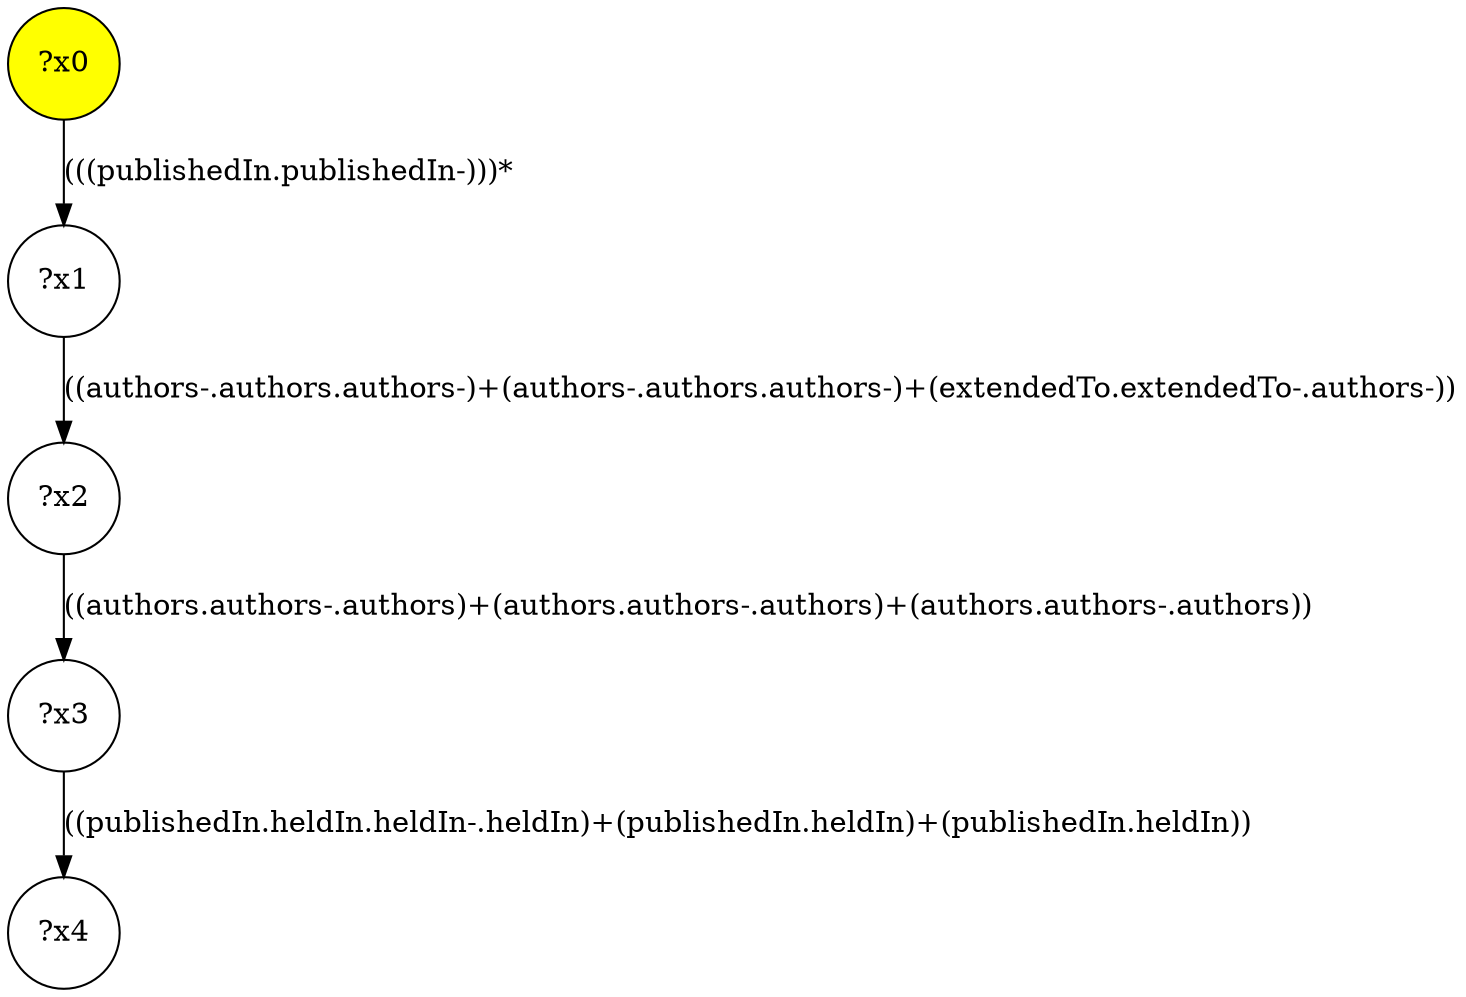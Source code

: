 digraph g {
	x0 [fillcolor="yellow", style="filled," shape=circle, label="?x0"];
	x1 [shape=circle, label="?x1"];
	x0 -> x1 [label="(((publishedIn.publishedIn-)))*"];
	x2 [shape=circle, label="?x2"];
	x1 -> x2 [label="((authors-.authors.authors-)+(authors-.authors.authors-)+(extendedTo.extendedTo-.authors-))"];
	x3 [shape=circle, label="?x3"];
	x2 -> x3 [label="((authors.authors-.authors)+(authors.authors-.authors)+(authors.authors-.authors))"];
	x4 [shape=circle, label="?x4"];
	x3 -> x4 [label="((publishedIn.heldIn.heldIn-.heldIn)+(publishedIn.heldIn)+(publishedIn.heldIn))"];
}
